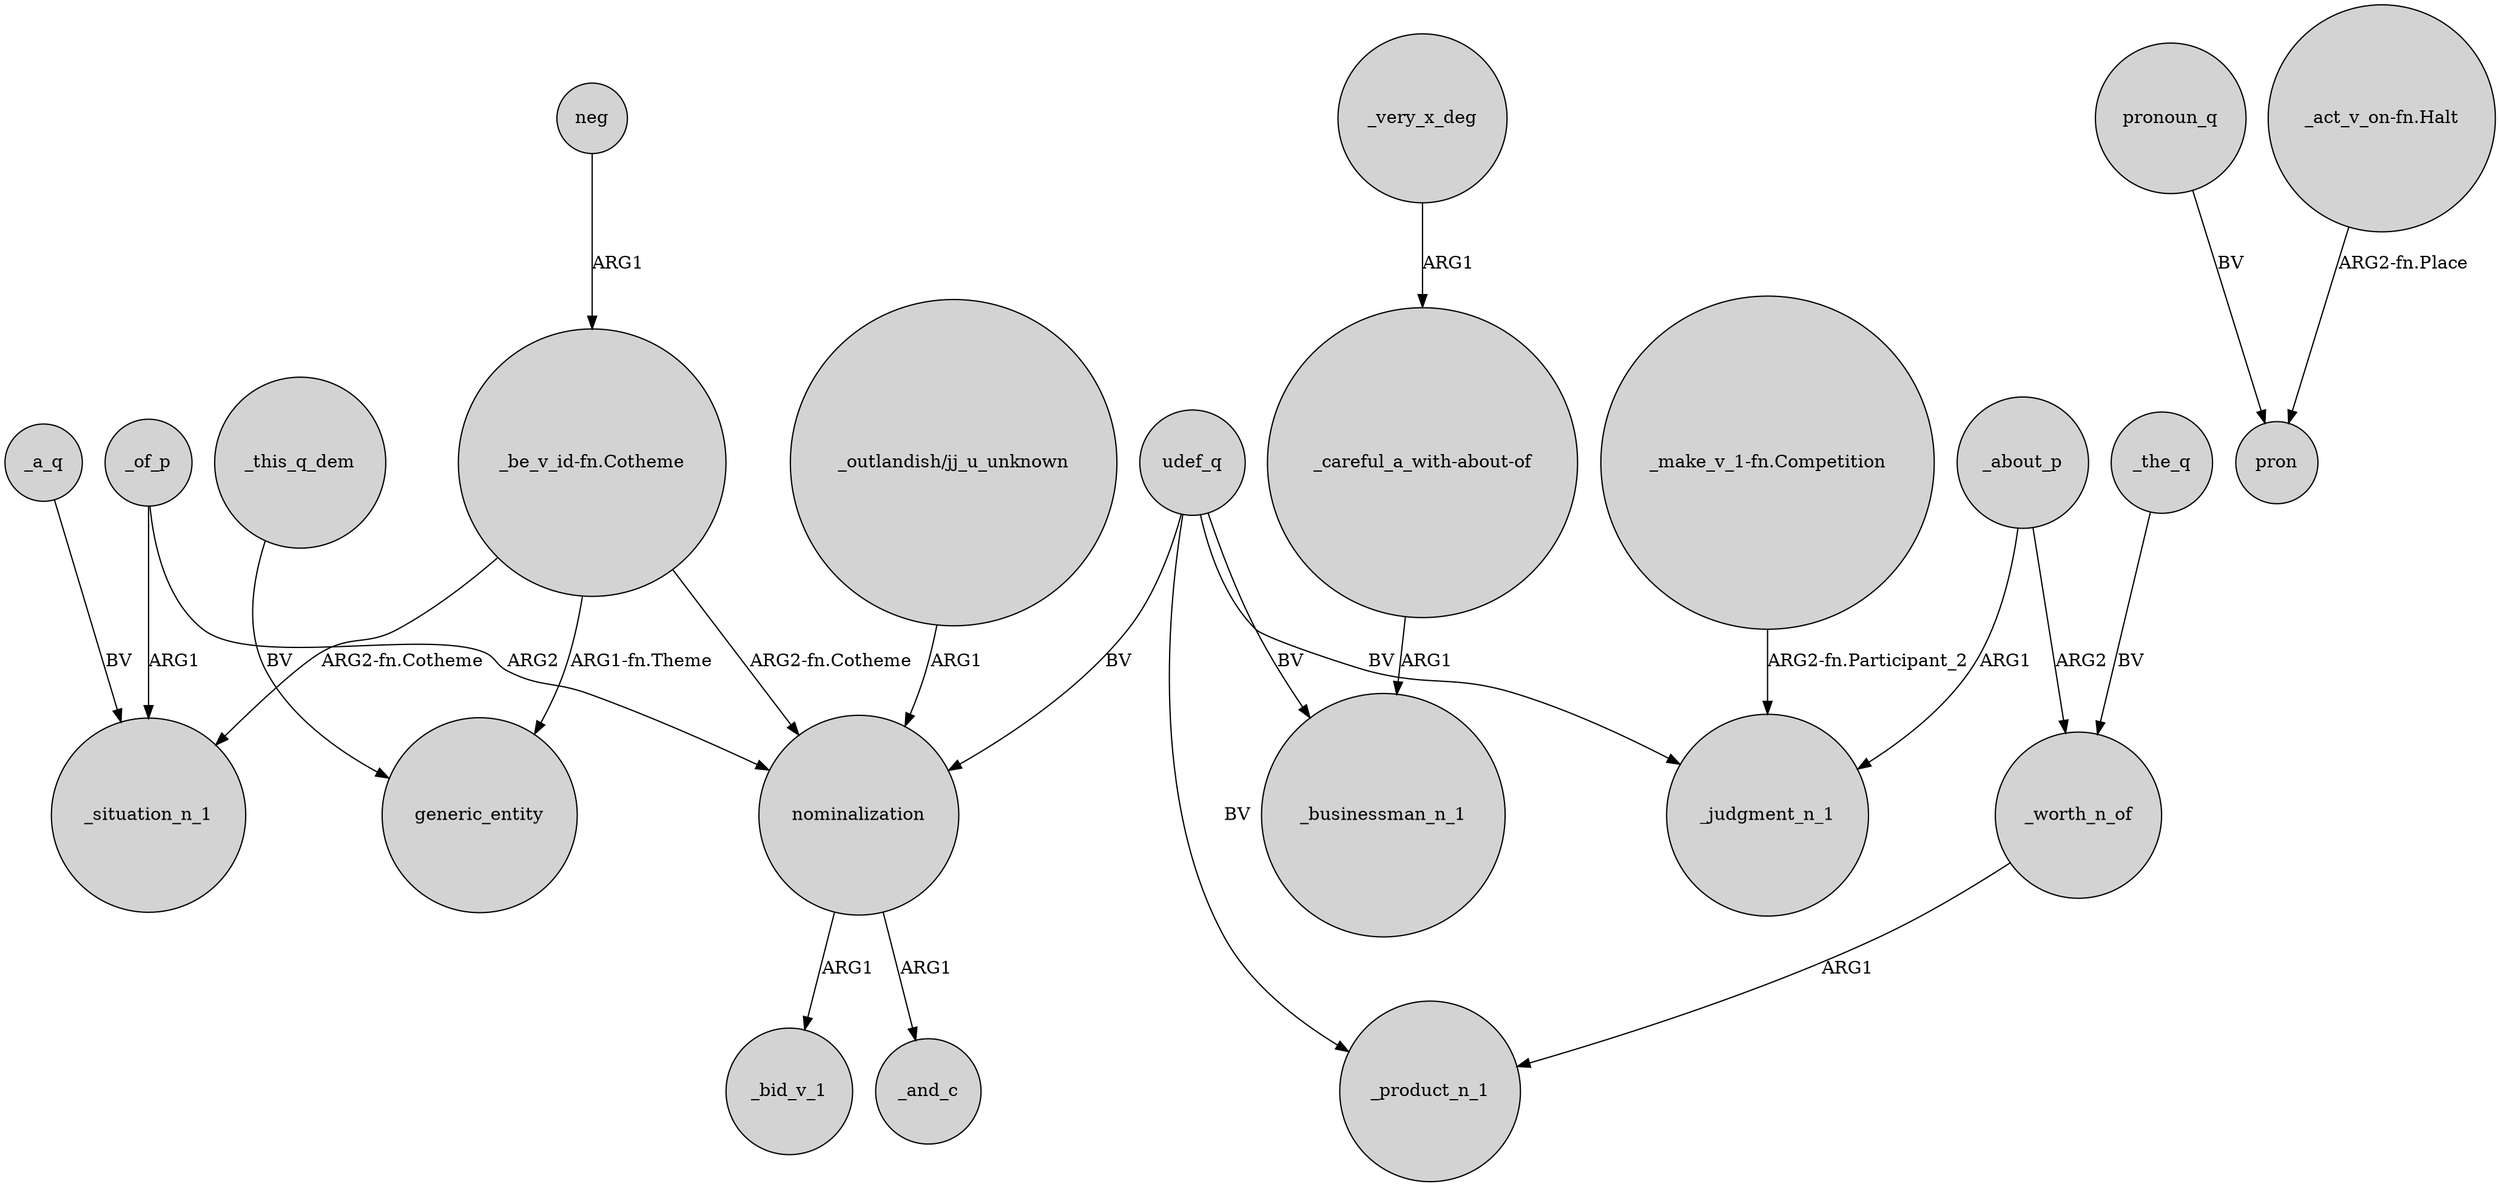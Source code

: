 digraph {
	node [shape=circle style=filled]
	"_be_v_id-fn.Cotheme" -> _situation_n_1 [label="ARG2-fn.Cotheme"]
	_the_q -> _worth_n_of [label=BV]
	_worth_n_of -> _product_n_1 [label=ARG1]
	nominalization -> _bid_v_1 [label=ARG1]
	_very_x_deg -> "_careful_a_with-about-of" [label=ARG1]
	"_outlandish/jj_u_unknown" -> nominalization [label=ARG1]
	"_be_v_id-fn.Cotheme" -> nominalization [label="ARG2-fn.Cotheme"]
	udef_q -> nominalization [label=BV]
	udef_q -> _judgment_n_1 [label=BV]
	neg -> "_be_v_id-fn.Cotheme" [label=ARG1]
	udef_q -> _product_n_1 [label=BV]
	nominalization -> _and_c [label=ARG1]
	_of_p -> nominalization [label=ARG2]
	pronoun_q -> pron [label=BV]
	_a_q -> _situation_n_1 [label=BV]
	_this_q_dem -> generic_entity [label=BV]
	_about_p -> _judgment_n_1 [label=ARG1]
	"_make_v_1-fn.Competition" -> _judgment_n_1 [label="ARG2-fn.Participant_2"]
	_about_p -> _worth_n_of [label=ARG2]
	"_act_v_on-fn.Halt" -> pron [label="ARG2-fn.Place"]
	"_careful_a_with-about-of" -> _businessman_n_1 [label=ARG1]
	udef_q -> _businessman_n_1 [label=BV]
	"_be_v_id-fn.Cotheme" -> generic_entity [label="ARG1-fn.Theme"]
	_of_p -> _situation_n_1 [label=ARG1]
}
